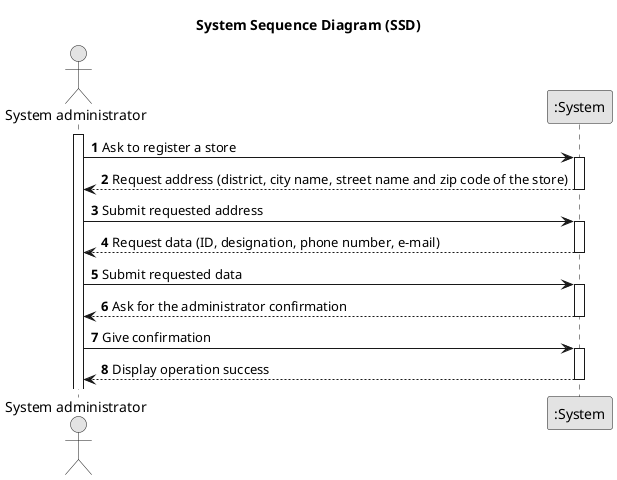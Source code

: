@startuml
skinparam monochrome true
skinparam packageStyle rectangle
skinparam shadowing false

title System Sequence Diagram (SSD)

autonumber

actor "System administrator" as Employee
participant ":System" as System

activate Employee

    Employee -> System : Ask to register a store
    activate System

        System --> Employee : Request address (district, city name, street name and zip code of the store)
    deactivate System

    Employee -> System : Submit requested address
    activate System

       System --> Employee : Request data (ID, designation, phone number, e-mail)
deactivate System

   Employee -> System : Submit requested data
activate System

        System --> Employee : Ask for the administrator confirmation
    deactivate System

   Employee -> System : Give confirmation
    activate System

        System --> Employee : Display operation success
    deactivate System

@enduml
